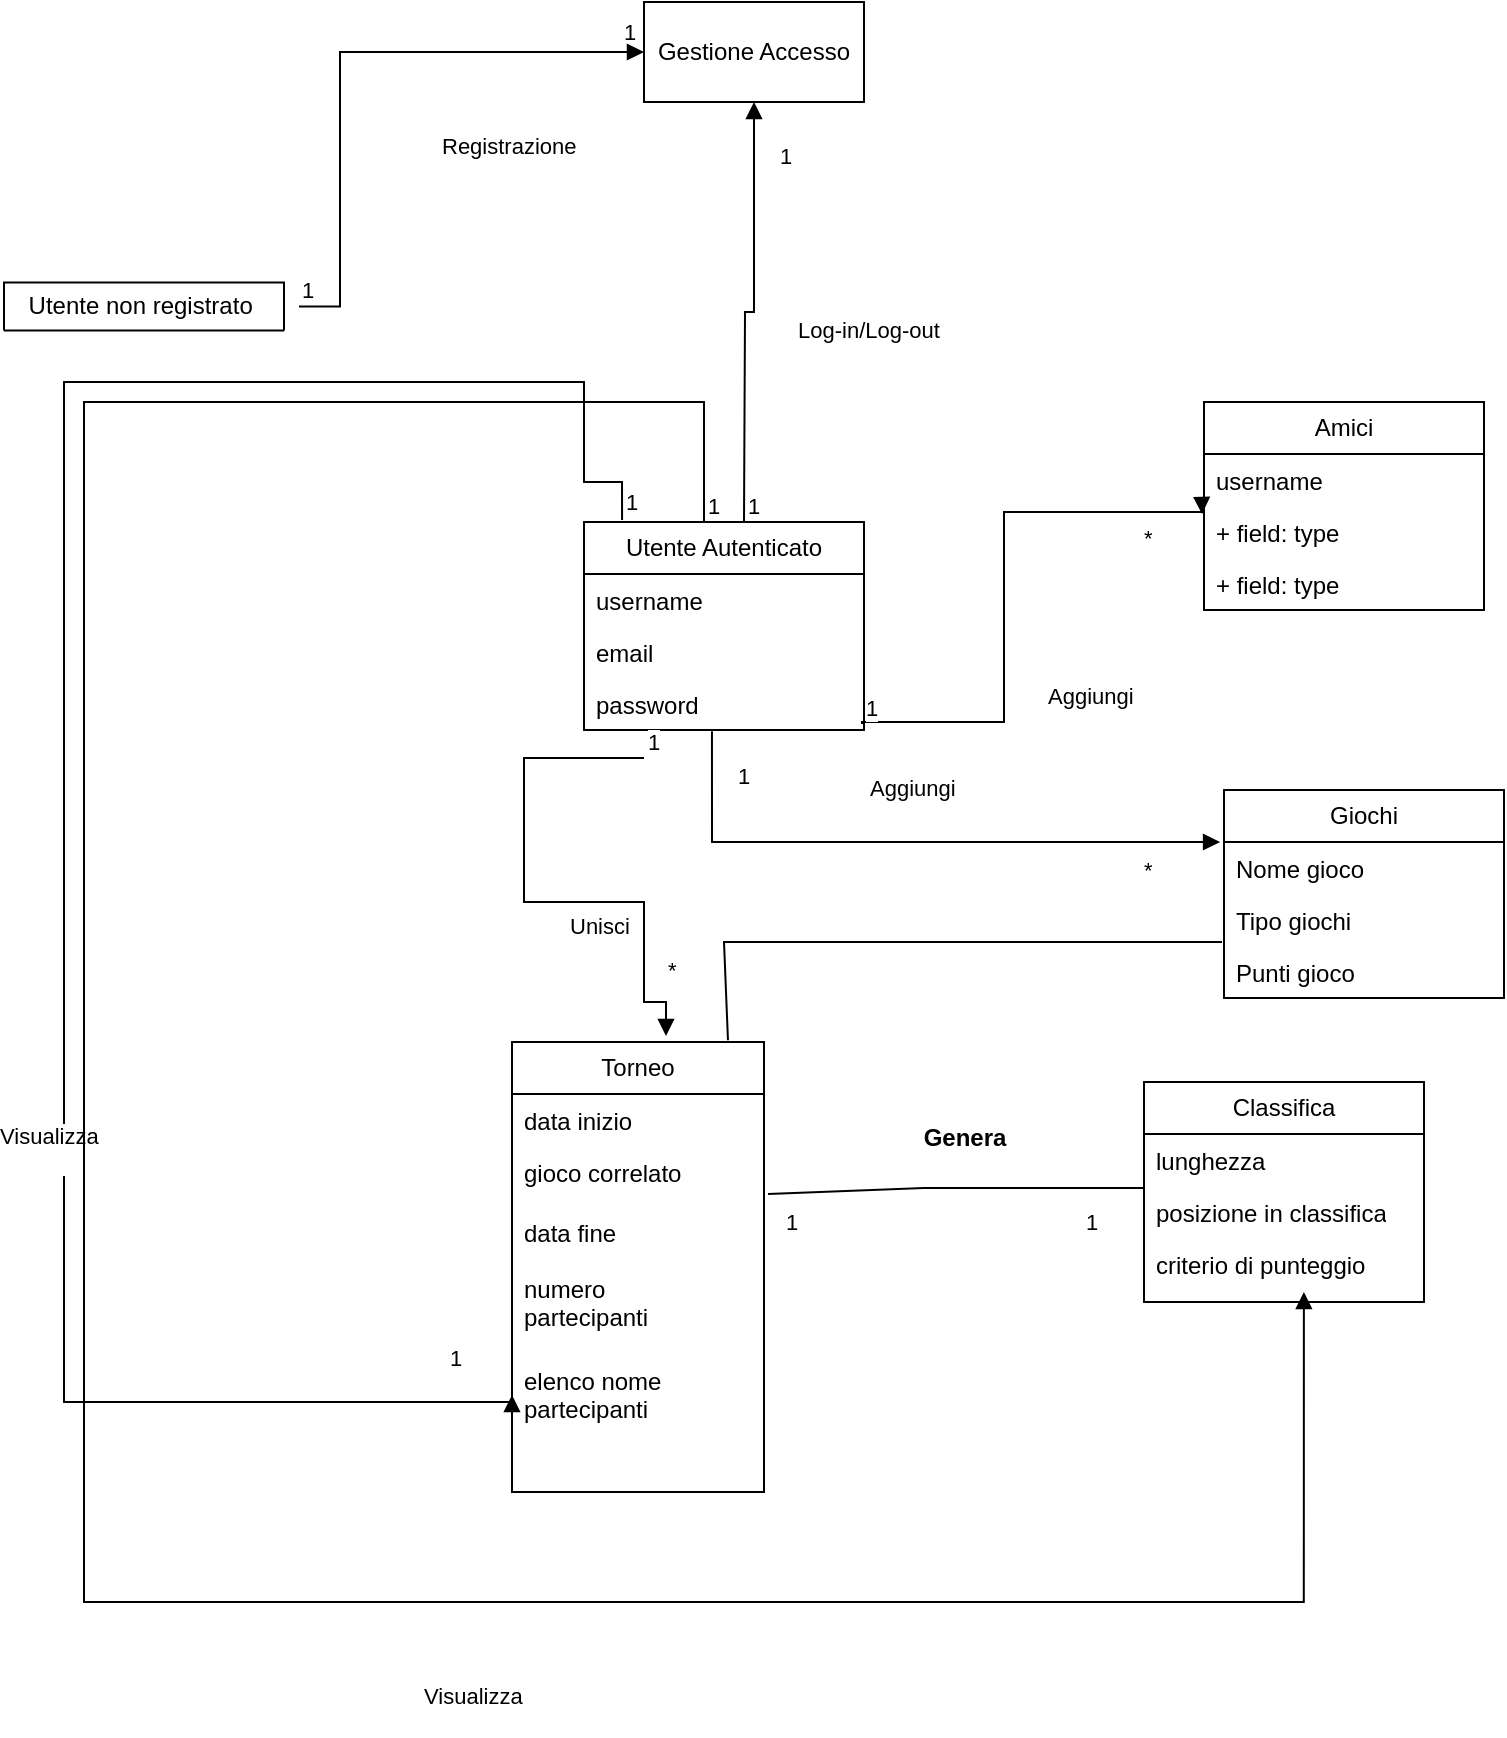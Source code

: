 <mxfile version="23.1.5" type="device">
  <diagram name="Pagina-1" id="EwdtDT-4AiWCL8zU_92g">
    <mxGraphModel dx="1434" dy="836" grid="1" gridSize="10" guides="1" tooltips="1" connect="1" arrows="1" fold="1" page="1" pageScale="1" pageWidth="827" pageHeight="1169" math="0" shadow="0">
      <root>
        <mxCell id="0" />
        <mxCell id="1" parent="0" />
        <mxCell id="3eTjNV17QJc9zxbnG4yg-13" value="Torneo" style="swimlane;fontStyle=0;childLayout=stackLayout;horizontal=1;startSize=26;fillColor=none;horizontalStack=0;resizeParent=1;resizeParentMax=0;resizeLast=0;collapsible=1;marginBottom=0;whiteSpace=wrap;html=1;" parent="1" vertex="1">
          <mxGeometry x="274" y="550" width="126" height="225" as="geometry" />
        </mxCell>
        <mxCell id="3eTjNV17QJc9zxbnG4yg-15" value="data inizio" style="text;strokeColor=none;fillColor=none;align=left;verticalAlign=top;spacingLeft=4;spacingRight=4;overflow=hidden;rotatable=0;points=[[0,0.5],[1,0.5]];portConstraint=eastwest;whiteSpace=wrap;html=1;" parent="3eTjNV17QJc9zxbnG4yg-13" vertex="1">
          <mxGeometry y="26" width="126" height="26" as="geometry" />
        </mxCell>
        <mxCell id="3eTjNV17QJc9zxbnG4yg-77" value="gioco correlato" style="text;strokeColor=none;fillColor=none;align=left;verticalAlign=top;spacingLeft=4;spacingRight=4;overflow=hidden;rotatable=0;points=[[0,0.5],[1,0.5]];portConstraint=eastwest;whiteSpace=wrap;html=1;" parent="3eTjNV17QJc9zxbnG4yg-13" vertex="1">
          <mxGeometry y="52" width="126" height="30" as="geometry" />
        </mxCell>
        <mxCell id="3eTjNV17QJc9zxbnG4yg-16" value="data fine" style="text;strokeColor=none;fillColor=none;align=left;verticalAlign=top;spacingLeft=4;spacingRight=4;overflow=hidden;rotatable=0;points=[[0,0.5],[1,0.5]];portConstraint=eastwest;whiteSpace=wrap;html=1;" parent="3eTjNV17QJc9zxbnG4yg-13" vertex="1">
          <mxGeometry y="82" width="126" height="28" as="geometry" />
        </mxCell>
        <mxCell id="3eTjNV17QJc9zxbnG4yg-78" value="numero &lt;br&gt;partecipanti" style="text;strokeColor=none;fillColor=none;align=left;verticalAlign=top;spacingLeft=4;spacingRight=4;overflow=hidden;rotatable=0;points=[[0,0.5],[1,0.5]];portConstraint=eastwest;whiteSpace=wrap;html=1;" parent="3eTjNV17QJc9zxbnG4yg-13" vertex="1">
          <mxGeometry y="110" width="126" height="46" as="geometry" />
        </mxCell>
        <mxCell id="3eTjNV17QJc9zxbnG4yg-79" value="elenco nome partecipanti" style="text;strokeColor=none;fillColor=none;align=left;verticalAlign=top;spacingLeft=4;spacingRight=4;overflow=hidden;rotatable=0;points=[[0,0.5],[1,0.5]];portConstraint=eastwest;whiteSpace=wrap;html=1;" parent="3eTjNV17QJc9zxbnG4yg-13" vertex="1">
          <mxGeometry y="156" width="126" height="41" as="geometry" />
        </mxCell>
        <mxCell id="3eTjNV17QJc9zxbnG4yg-85" style="text;strokeColor=none;fillColor=none;align=left;verticalAlign=top;spacingLeft=4;spacingRight=4;overflow=hidden;rotatable=0;points=[[0,0.5],[1,0.5]];portConstraint=eastwest;whiteSpace=wrap;html=1;" parent="3eTjNV17QJc9zxbnG4yg-13" vertex="1">
          <mxGeometry y="197" width="126" height="28" as="geometry" />
        </mxCell>
        <mxCell id="3eTjNV17QJc9zxbnG4yg-9" value="Utente Autenticato" style="swimlane;fontStyle=0;childLayout=stackLayout;horizontal=1;startSize=26;fillColor=none;horizontalStack=0;resizeParent=1;resizeParentMax=0;resizeLast=0;collapsible=1;marginBottom=0;whiteSpace=wrap;html=1;" parent="1" vertex="1">
          <mxGeometry x="310" y="290" width="140" height="104" as="geometry" />
        </mxCell>
        <mxCell id="3eTjNV17QJc9zxbnG4yg-10" value="username&lt;br&gt;" style="text;strokeColor=none;fillColor=none;align=left;verticalAlign=top;spacingLeft=4;spacingRight=4;overflow=hidden;rotatable=0;points=[[0,0.5],[1,0.5]];portConstraint=eastwest;whiteSpace=wrap;html=1;" parent="3eTjNV17QJc9zxbnG4yg-9" vertex="1">
          <mxGeometry y="26" width="140" height="26" as="geometry" />
        </mxCell>
        <mxCell id="3eTjNV17QJc9zxbnG4yg-11" value="email" style="text;strokeColor=none;fillColor=none;align=left;verticalAlign=top;spacingLeft=4;spacingRight=4;overflow=hidden;rotatable=0;points=[[0,0.5],[1,0.5]];portConstraint=eastwest;whiteSpace=wrap;html=1;" parent="3eTjNV17QJc9zxbnG4yg-9" vertex="1">
          <mxGeometry y="52" width="140" height="26" as="geometry" />
        </mxCell>
        <mxCell id="3eTjNV17QJc9zxbnG4yg-12" value="password" style="text;strokeColor=none;fillColor=none;align=left;verticalAlign=top;spacingLeft=4;spacingRight=4;overflow=hidden;rotatable=0;points=[[0,0.5],[1,0.5]];portConstraint=eastwest;whiteSpace=wrap;html=1;" parent="3eTjNV17QJc9zxbnG4yg-9" vertex="1">
          <mxGeometry y="78" width="140" height="26" as="geometry" />
        </mxCell>
        <mxCell id="3eTjNV17QJc9zxbnG4yg-17" value="Utente non registrato&amp;nbsp;" style="swimlane;fontStyle=0;childLayout=stackLayout;horizontal=1;startSize=26;fillColor=none;horizontalStack=0;resizeParent=1;resizeParentMax=0;resizeLast=0;collapsible=1;marginBottom=0;whiteSpace=wrap;html=1;" parent="1" vertex="1">
          <mxGeometry x="20" y="170.24" width="140" height="24" as="geometry">
            <mxRectangle x="20" y="158.24" width="160" height="30" as="alternateBounds" />
          </mxGeometry>
        </mxCell>
        <mxCell id="3eTjNV17QJc9zxbnG4yg-23" value="Log-in/Log-out" style="endArrow=block;endFill=1;html=1;edgeStyle=orthogonalEdgeStyle;align=left;verticalAlign=top;rounded=0;entryX=0.5;entryY=1;entryDx=0;entryDy=0;" parent="1" edge="1" target="3eTjNV17QJc9zxbnG4yg-26">
          <mxGeometry x="0.057" y="-20" relative="1" as="geometry">
            <mxPoint x="390" y="290" as="sourcePoint" />
            <mxPoint x="390" y="93" as="targetPoint" />
            <Array as="points" />
            <mxPoint as="offset" />
          </mxGeometry>
        </mxCell>
        <mxCell id="3eTjNV17QJc9zxbnG4yg-24" value="1" style="edgeLabel;resizable=0;html=1;align=left;verticalAlign=bottom;" parent="3eTjNV17QJc9zxbnG4yg-23" connectable="0" vertex="1">
          <mxGeometry x="-1" relative="1" as="geometry" />
        </mxCell>
        <mxCell id="3eTjNV17QJc9zxbnG4yg-26" value="Gestione Accesso" style="html=1;whiteSpace=wrap;" parent="1" vertex="1">
          <mxGeometry x="340" y="30.0" width="110" height="50" as="geometry" />
        </mxCell>
        <mxCell id="3eTjNV17QJc9zxbnG4yg-27" value="1" style="edgeLabel;resizable=0;html=1;align=left;verticalAlign=bottom;" parent="1" connectable="0" vertex="1">
          <mxGeometry x="408.34" y="232.616" as="geometry">
            <mxPoint x="-2" y="-117" as="offset" />
          </mxGeometry>
        </mxCell>
        <mxCell id="3eTjNV17QJc9zxbnG4yg-33" value="1" style="edgeLabel;resizable=0;html=1;align=left;verticalAlign=bottom;" parent="1" connectable="0" vertex="1">
          <mxGeometry x="330.0" y="170.236" as="geometry">
            <mxPoint x="-2" y="-117" as="offset" />
          </mxGeometry>
        </mxCell>
        <mxCell id="3eTjNV17QJc9zxbnG4yg-34" value="Amici" style="swimlane;fontStyle=0;childLayout=stackLayout;horizontal=1;startSize=26;fillColor=none;horizontalStack=0;resizeParent=1;resizeParentMax=0;resizeLast=0;collapsible=1;marginBottom=0;whiteSpace=wrap;html=1;" parent="1" vertex="1">
          <mxGeometry x="620" y="230" width="140" height="104" as="geometry" />
        </mxCell>
        <mxCell id="3eTjNV17QJc9zxbnG4yg-35" value="username" style="text;strokeColor=none;fillColor=none;align=left;verticalAlign=top;spacingLeft=4;spacingRight=4;overflow=hidden;rotatable=0;points=[[0,0.5],[1,0.5]];portConstraint=eastwest;whiteSpace=wrap;html=1;" parent="3eTjNV17QJc9zxbnG4yg-34" vertex="1">
          <mxGeometry y="26" width="140" height="26" as="geometry" />
        </mxCell>
        <mxCell id="3eTjNV17QJc9zxbnG4yg-36" value="+ field: type" style="text;strokeColor=none;fillColor=none;align=left;verticalAlign=top;spacingLeft=4;spacingRight=4;overflow=hidden;rotatable=0;points=[[0,0.5],[1,0.5]];portConstraint=eastwest;whiteSpace=wrap;html=1;" parent="3eTjNV17QJc9zxbnG4yg-34" vertex="1">
          <mxGeometry y="52" width="140" height="26" as="geometry" />
        </mxCell>
        <mxCell id="3eTjNV17QJc9zxbnG4yg-37" value="+ field: type" style="text;strokeColor=none;fillColor=none;align=left;verticalAlign=top;spacingLeft=4;spacingRight=4;overflow=hidden;rotatable=0;points=[[0,0.5],[1,0.5]];portConstraint=eastwest;whiteSpace=wrap;html=1;" parent="3eTjNV17QJc9zxbnG4yg-34" vertex="1">
          <mxGeometry y="78" width="140" height="26" as="geometry" />
        </mxCell>
        <mxCell id="3eTjNV17QJc9zxbnG4yg-42" value="Giochi" style="swimlane;fontStyle=0;childLayout=stackLayout;horizontal=1;startSize=26;fillColor=none;horizontalStack=0;resizeParent=1;resizeParentMax=0;resizeLast=0;collapsible=1;marginBottom=0;whiteSpace=wrap;html=1;" parent="1" vertex="1">
          <mxGeometry x="630" y="424" width="140" height="104" as="geometry" />
        </mxCell>
        <mxCell id="3eTjNV17QJc9zxbnG4yg-43" value="Nome gioco" style="text;strokeColor=none;fillColor=none;align=left;verticalAlign=top;spacingLeft=4;spacingRight=4;overflow=hidden;rotatable=0;points=[[0,0.5],[1,0.5]];portConstraint=eastwest;whiteSpace=wrap;html=1;" parent="3eTjNV17QJc9zxbnG4yg-42" vertex="1">
          <mxGeometry y="26" width="140" height="26" as="geometry" />
        </mxCell>
        <mxCell id="3eTjNV17QJc9zxbnG4yg-44" value="Tipo giochi" style="text;strokeColor=none;fillColor=none;align=left;verticalAlign=top;spacingLeft=4;spacingRight=4;overflow=hidden;rotatable=0;points=[[0,0.5],[1,0.5]];portConstraint=eastwest;whiteSpace=wrap;html=1;" parent="3eTjNV17QJc9zxbnG4yg-42" vertex="1">
          <mxGeometry y="52" width="140" height="26" as="geometry" />
        </mxCell>
        <mxCell id="3eTjNV17QJc9zxbnG4yg-45" value="Punti gioco&lt;br&gt;" style="text;strokeColor=none;fillColor=none;align=left;verticalAlign=top;spacingLeft=4;spacingRight=4;overflow=hidden;rotatable=0;points=[[0,0.5],[1,0.5]];portConstraint=eastwest;whiteSpace=wrap;html=1;" parent="3eTjNV17QJc9zxbnG4yg-42" vertex="1">
          <mxGeometry y="78" width="140" height="26" as="geometry" />
        </mxCell>
        <mxCell id="3eTjNV17QJc9zxbnG4yg-63" value="Aggiungi&lt;br&gt;" style="endArrow=block;endFill=1;html=1;edgeStyle=orthogonalEdgeStyle;align=left;verticalAlign=top;rounded=0;exitX=0.993;exitY=0.885;exitDx=0;exitDy=0;exitPerimeter=0;entryX=-0.007;entryY=0.154;entryDx=0;entryDy=0;entryPerimeter=0;" parent="1" edge="1" target="3eTjNV17QJc9zxbnG4yg-36" source="3eTjNV17QJc9zxbnG4yg-12">
          <mxGeometry x="-0.294" y="-20" relative="1" as="geometry">
            <mxPoint x="460" y="390" as="sourcePoint" />
            <mxPoint x="610" y="285" as="targetPoint" />
            <Array as="points">
              <mxPoint x="449" y="390" />
              <mxPoint x="520" y="390" />
              <mxPoint x="520" y="285" />
            </Array>
            <mxPoint as="offset" />
          </mxGeometry>
        </mxCell>
        <mxCell id="3eTjNV17QJc9zxbnG4yg-64" value="1" style="edgeLabel;resizable=0;html=1;align=left;verticalAlign=bottom;" parent="3eTjNV17QJc9zxbnG4yg-63" connectable="0" vertex="1">
          <mxGeometry x="-1" relative="1" as="geometry" />
        </mxCell>
        <mxCell id="3eTjNV17QJc9zxbnG4yg-65" value="*" style="edgeLabel;resizable=0;html=1;align=left;verticalAlign=bottom;" parent="1" connectable="0" vertex="1">
          <mxGeometry x="590.0" y="589.996" as="geometry">
            <mxPoint x="-2" y="-117" as="offset" />
          </mxGeometry>
        </mxCell>
        <mxCell id="3eTjNV17QJc9zxbnG4yg-66" value="Aggiungi" style="endArrow=block;endFill=1;html=1;edgeStyle=orthogonalEdgeStyle;align=left;verticalAlign=top;rounded=0;exitX=0.457;exitY=1.023;exitDx=0;exitDy=0;exitPerimeter=0;entryX=-0.014;entryY=0;entryDx=0;entryDy=0;entryPerimeter=0;" parent="1" source="3eTjNV17QJc9zxbnG4yg-12" edge="1" target="3eTjNV17QJc9zxbnG4yg-43">
          <mxGeometry x="-0.147" y="40" relative="1" as="geometry">
            <mxPoint x="373.34" y="410" as="sourcePoint" />
            <mxPoint x="620" y="450" as="targetPoint" />
            <Array as="points">
              <mxPoint x="374" y="450" />
            </Array>
            <mxPoint as="offset" />
          </mxGeometry>
        </mxCell>
        <mxCell id="3eTjNV17QJc9zxbnG4yg-67" value="1" style="edgeLabel;resizable=0;html=1;align=left;verticalAlign=bottom;" parent="3eTjNV17QJc9zxbnG4yg-66" connectable="0" vertex="1">
          <mxGeometry x="-1" relative="1" as="geometry">
            <mxPoint x="11" y="31" as="offset" />
          </mxGeometry>
        </mxCell>
        <mxCell id="3eTjNV17QJc9zxbnG4yg-68" value="Unisci" style="endArrow=block;endFill=1;html=1;edgeStyle=orthogonalEdgeStyle;align=left;verticalAlign=top;rounded=0;entryX=0.025;entryY=1.175;entryDx=0;entryDy=0;entryPerimeter=0;" parent="1" edge="1" target="3eTjNV17QJc9zxbnG4yg-87">
          <mxGeometry x="-0.028" y="21" relative="1" as="geometry">
            <mxPoint x="340" y="408" as="sourcePoint" />
            <mxPoint x="340" y="520" as="targetPoint" />
            <Array as="points">
              <mxPoint x="280" y="408" />
              <mxPoint x="280" y="480" />
              <mxPoint x="340" y="480" />
              <mxPoint x="340" y="530" />
              <mxPoint x="351" y="530" />
            </Array>
            <mxPoint as="offset" />
          </mxGeometry>
        </mxCell>
        <mxCell id="3eTjNV17QJc9zxbnG4yg-69" value="1" style="edgeLabel;resizable=0;html=1;align=left;verticalAlign=bottom;" parent="3eTjNV17QJc9zxbnG4yg-68" connectable="0" vertex="1">
          <mxGeometry x="-1" relative="1" as="geometry" />
        </mxCell>
        <mxCell id="3eTjNV17QJc9zxbnG4yg-72" value="Registrazione&lt;br&gt;" style="endArrow=block;endFill=1;html=1;edgeStyle=orthogonalEdgeStyle;align=left;verticalAlign=top;rounded=0;exitX=1;exitY=0.5;exitDx=0;exitDy=0;entryX=0;entryY=0.5;entryDx=0;entryDy=0;" parent="1" target="3eTjNV17QJc9zxbnG4yg-26" edge="1">
          <mxGeometry x="0.312" y="-34" relative="1" as="geometry">
            <mxPoint x="167.48" y="182.24" as="sourcePoint" />
            <mxPoint x="330" y="10" as="targetPoint" />
            <Array as="points">
              <mxPoint x="188" y="182" />
              <mxPoint x="188" y="55" />
            </Array>
            <mxPoint as="offset" />
          </mxGeometry>
        </mxCell>
        <mxCell id="3eTjNV17QJc9zxbnG4yg-73" value="1" style="edgeLabel;resizable=0;html=1;align=left;verticalAlign=bottom;" parent="3eTjNV17QJc9zxbnG4yg-72" connectable="0" vertex="1">
          <mxGeometry x="-1" relative="1" as="geometry" />
        </mxCell>
        <mxCell id="3eTjNV17QJc9zxbnG4yg-86" value="*" style="edgeLabel;resizable=0;html=1;align=left;verticalAlign=bottom;" parent="1" connectable="0" vertex="1">
          <mxGeometry x="590.0" y="423.996" as="geometry">
            <mxPoint x="-2" y="-117" as="offset" />
          </mxGeometry>
        </mxCell>
        <mxCell id="3eTjNV17QJc9zxbnG4yg-87" value="&lt;span style=&quot;color: rgb(0, 0, 0); font-family: Helvetica; font-size: 11px; font-style: normal; font-variant-ligatures: normal; font-variant-caps: normal; font-weight: 400; letter-spacing: normal; orphans: 2; text-align: left; text-indent: 0px; text-transform: none; widows: 2; word-spacing: 0px; -webkit-text-stroke-width: 0px; background-color: rgb(255, 255, 255); text-decoration-thickness: initial; text-decoration-style: initial; text-decoration-color: initial; float: none; display: inline !important;&quot;&gt;*&lt;/span&gt;" style="text;whiteSpace=wrap;html=1;" parent="1" vertex="1">
          <mxGeometry x="350" y="500" width="40" height="40" as="geometry" />
        </mxCell>
        <mxCell id="3eTjNV17QJc9zxbnG4yg-88" value="Classifica&lt;br&gt;" style="swimlane;fontStyle=0;childLayout=stackLayout;horizontal=1;startSize=26;fillColor=none;horizontalStack=0;resizeParent=1;resizeParentMax=0;resizeLast=0;collapsible=1;marginBottom=0;whiteSpace=wrap;html=1;" parent="1" vertex="1">
          <mxGeometry x="590" y="570" width="140" height="110" as="geometry" />
        </mxCell>
        <mxCell id="3eTjNV17QJc9zxbnG4yg-89" value="lunghezza" style="text;strokeColor=none;fillColor=none;align=left;verticalAlign=top;spacingLeft=4;spacingRight=4;overflow=hidden;rotatable=0;points=[[0,0.5],[1,0.5]];portConstraint=eastwest;whiteSpace=wrap;html=1;" parent="3eTjNV17QJc9zxbnG4yg-88" vertex="1">
          <mxGeometry y="26" width="140" height="26" as="geometry" />
        </mxCell>
        <mxCell id="3eTjNV17QJc9zxbnG4yg-102" style="text;strokeColor=none;fillColor=none;align=left;verticalAlign=top;spacingLeft=4;spacingRight=4;overflow=hidden;rotatable=0;points=[[0,0.5],[1,0.5]];portConstraint=eastwest;whiteSpace=wrap;html=1;" parent="3eTjNV17QJc9zxbnG4yg-88" vertex="1">
          <mxGeometry y="52" width="140" height="26" as="geometry" />
        </mxCell>
        <mxCell id="3eTjNV17QJc9zxbnG4yg-103" value="criterio di punteggio" style="text;strokeColor=none;fillColor=none;align=left;verticalAlign=top;spacingLeft=4;spacingRight=4;overflow=hidden;rotatable=0;points=[[0,0.5],[1,0.5]];portConstraint=eastwest;whiteSpace=wrap;html=1;" parent="3eTjNV17QJc9zxbnG4yg-88" vertex="1">
          <mxGeometry y="78" width="140" height="26" as="geometry" />
        </mxCell>
        <mxCell id="3eTjNV17QJc9zxbnG4yg-101" style="text;strokeColor=none;fillColor=none;align=left;verticalAlign=top;spacingLeft=4;spacingRight=4;overflow=hidden;rotatable=0;points=[[0,0.5],[1,0.5]];portConstraint=eastwest;whiteSpace=wrap;html=1;" parent="3eTjNV17QJc9zxbnG4yg-88" vertex="1">
          <mxGeometry y="104" width="140" height="6" as="geometry" />
        </mxCell>
        <mxCell id="3eTjNV17QJc9zxbnG4yg-98" value="" style="endArrow=none;html=1;rounded=0;exitX=1.016;exitY=0.8;exitDx=0;exitDy=0;exitPerimeter=0;entryX=0;entryY=0.038;entryDx=0;entryDy=0;entryPerimeter=0;" parent="1" edge="1" target="3eTjNV17QJc9zxbnG4yg-91" source="3eTjNV17QJc9zxbnG4yg-77">
          <mxGeometry width="50" height="50" relative="1" as="geometry">
            <mxPoint x="410" y="623" as="sourcePoint" />
            <mxPoint x="580" y="623" as="targetPoint" />
            <Array as="points">
              <mxPoint x="480" y="623" />
            </Array>
          </mxGeometry>
        </mxCell>
        <mxCell id="3eTjNV17QJc9zxbnG4yg-99" value="" style="endArrow=none;html=1;rounded=0;exitX=0.857;exitY=-0.004;exitDx=0;exitDy=0;exitPerimeter=0;entryX=-0.007;entryY=0.923;entryDx=0;entryDy=0;entryPerimeter=0;" parent="1" source="3eTjNV17QJc9zxbnG4yg-13" edge="1" target="3eTjNV17QJc9zxbnG4yg-44">
          <mxGeometry width="50" height="50" relative="1" as="geometry">
            <mxPoint x="420" y="520" as="sourcePoint" />
            <mxPoint x="620" y="500" as="targetPoint" />
            <Array as="points">
              <mxPoint x="380" y="500" />
              <mxPoint x="590" y="500" />
              <mxPoint x="610" y="500" />
            </Array>
          </mxGeometry>
        </mxCell>
        <mxCell id="3eTjNV17QJc9zxbnG4yg-91" value="posizione in classifica" style="text;strokeColor=none;fillColor=none;align=left;verticalAlign=top;spacingLeft=4;spacingRight=4;overflow=hidden;rotatable=0;points=[[0,0.5],[1,0.5]];portConstraint=eastwest;whiteSpace=wrap;html=1;" parent="1" vertex="1">
          <mxGeometry x="590" y="622" width="140" height="26" as="geometry" />
        </mxCell>
        <mxCell id="3eTjNV17QJc9zxbnG4yg-104" value="Genera" style="text;align=center;fontStyle=1;verticalAlign=middle;spacingLeft=3;spacingRight=3;strokeColor=none;rotatable=0;points=[[0,0.5],[1,0.5]];portConstraint=eastwest;html=1;" parent="1" vertex="1">
          <mxGeometry x="460.0" y="585.004" width="80" height="26" as="geometry" />
        </mxCell>
        <mxCell id="3eTjNV17QJc9zxbnG4yg-106" value="1" style="edgeLabel;resizable=0;html=1;align=left;verticalAlign=bottom;" parent="1" connectable="0" vertex="1">
          <mxGeometry x="380.0" y="439.998" as="geometry">
            <mxPoint x="29" y="209" as="offset" />
          </mxGeometry>
        </mxCell>
        <mxCell id="3eTjNV17QJc9zxbnG4yg-108" value="1" style="edgeLabel;resizable=0;html=1;align=left;verticalAlign=bottom;" parent="1" connectable="0" vertex="1">
          <mxGeometry x="530" y="439.998" as="geometry">
            <mxPoint x="29" y="209" as="offset" />
          </mxGeometry>
        </mxCell>
        <mxCell id="3eTjNV17QJc9zxbnG4yg-109" value="Visualizza&lt;div&gt;&lt;br/&gt;&lt;/div&gt;" style="endArrow=block;endFill=1;html=1;edgeStyle=orthogonalEdgeStyle;align=left;verticalAlign=top;rounded=0;exitX=0.136;exitY=-0.01;exitDx=0;exitDy=0;exitPerimeter=0;entryX=0;entryY=0.5;entryDx=0;entryDy=0;" parent="1" edge="1" target="3eTjNV17QJc9zxbnG4yg-79" source="3eTjNV17QJc9zxbnG4yg-9">
          <mxGeometry x="0.312" y="-34" relative="1" as="geometry">
            <mxPoint x="330" y="270" as="sourcePoint" />
            <mxPoint x="260" y="730" as="targetPoint" />
            <Array as="points">
              <mxPoint x="329" y="270" />
              <mxPoint x="310" y="270" />
              <mxPoint x="310" y="220" />
              <mxPoint x="50" y="220" />
              <mxPoint x="50" y="730" />
              <mxPoint x="274" y="730" />
            </Array>
            <mxPoint as="offset" />
          </mxGeometry>
        </mxCell>
        <mxCell id="3eTjNV17QJc9zxbnG4yg-110" value="1" style="edgeLabel;resizable=0;html=1;align=left;verticalAlign=bottom;" parent="3eTjNV17QJc9zxbnG4yg-109" connectable="0" vertex="1">
          <mxGeometry x="-1" relative="1" as="geometry" />
        </mxCell>
        <mxCell id="3eTjNV17QJc9zxbnG4yg-111" value="1" style="edgeLabel;resizable=0;html=1;align=left;verticalAlign=bottom;" parent="1" connectable="0" vertex="1">
          <mxGeometry x="370" y="280" as="geometry">
            <mxPoint x="-129" y="436" as="offset" />
          </mxGeometry>
        </mxCell>
        <mxCell id="3eTjNV17QJc9zxbnG4yg-112" value="Visualizza&lt;div&gt;&lt;br/&gt;&lt;/div&gt;" style="endArrow=block;endFill=1;html=1;edgeStyle=orthogonalEdgeStyle;align=left;verticalAlign=top;rounded=0;entryX=0.571;entryY=0.167;entryDx=0;entryDy=0;entryPerimeter=0;" parent="1" edge="1" target="3eTjNV17QJc9zxbnG4yg-101" source="3eTjNV17QJc9zxbnG4yg-9">
          <mxGeometry x="0.312" y="-34" relative="1" as="geometry">
            <mxPoint x="370" y="280" as="sourcePoint" />
            <mxPoint x="670" y="690" as="targetPoint" />
            <Array as="points">
              <mxPoint x="370" y="230" />
              <mxPoint x="60" y="230" />
              <mxPoint x="60" y="830" />
              <mxPoint x="670" y="830" />
            </Array>
            <mxPoint as="offset" />
          </mxGeometry>
        </mxCell>
        <mxCell id="3eTjNV17QJc9zxbnG4yg-113" value="1" style="edgeLabel;resizable=0;html=1;align=left;verticalAlign=bottom;" parent="3eTjNV17QJc9zxbnG4yg-112" connectable="0" vertex="1">
          <mxGeometry x="-1" relative="1" as="geometry" />
        </mxCell>
      </root>
    </mxGraphModel>
  </diagram>
</mxfile>
